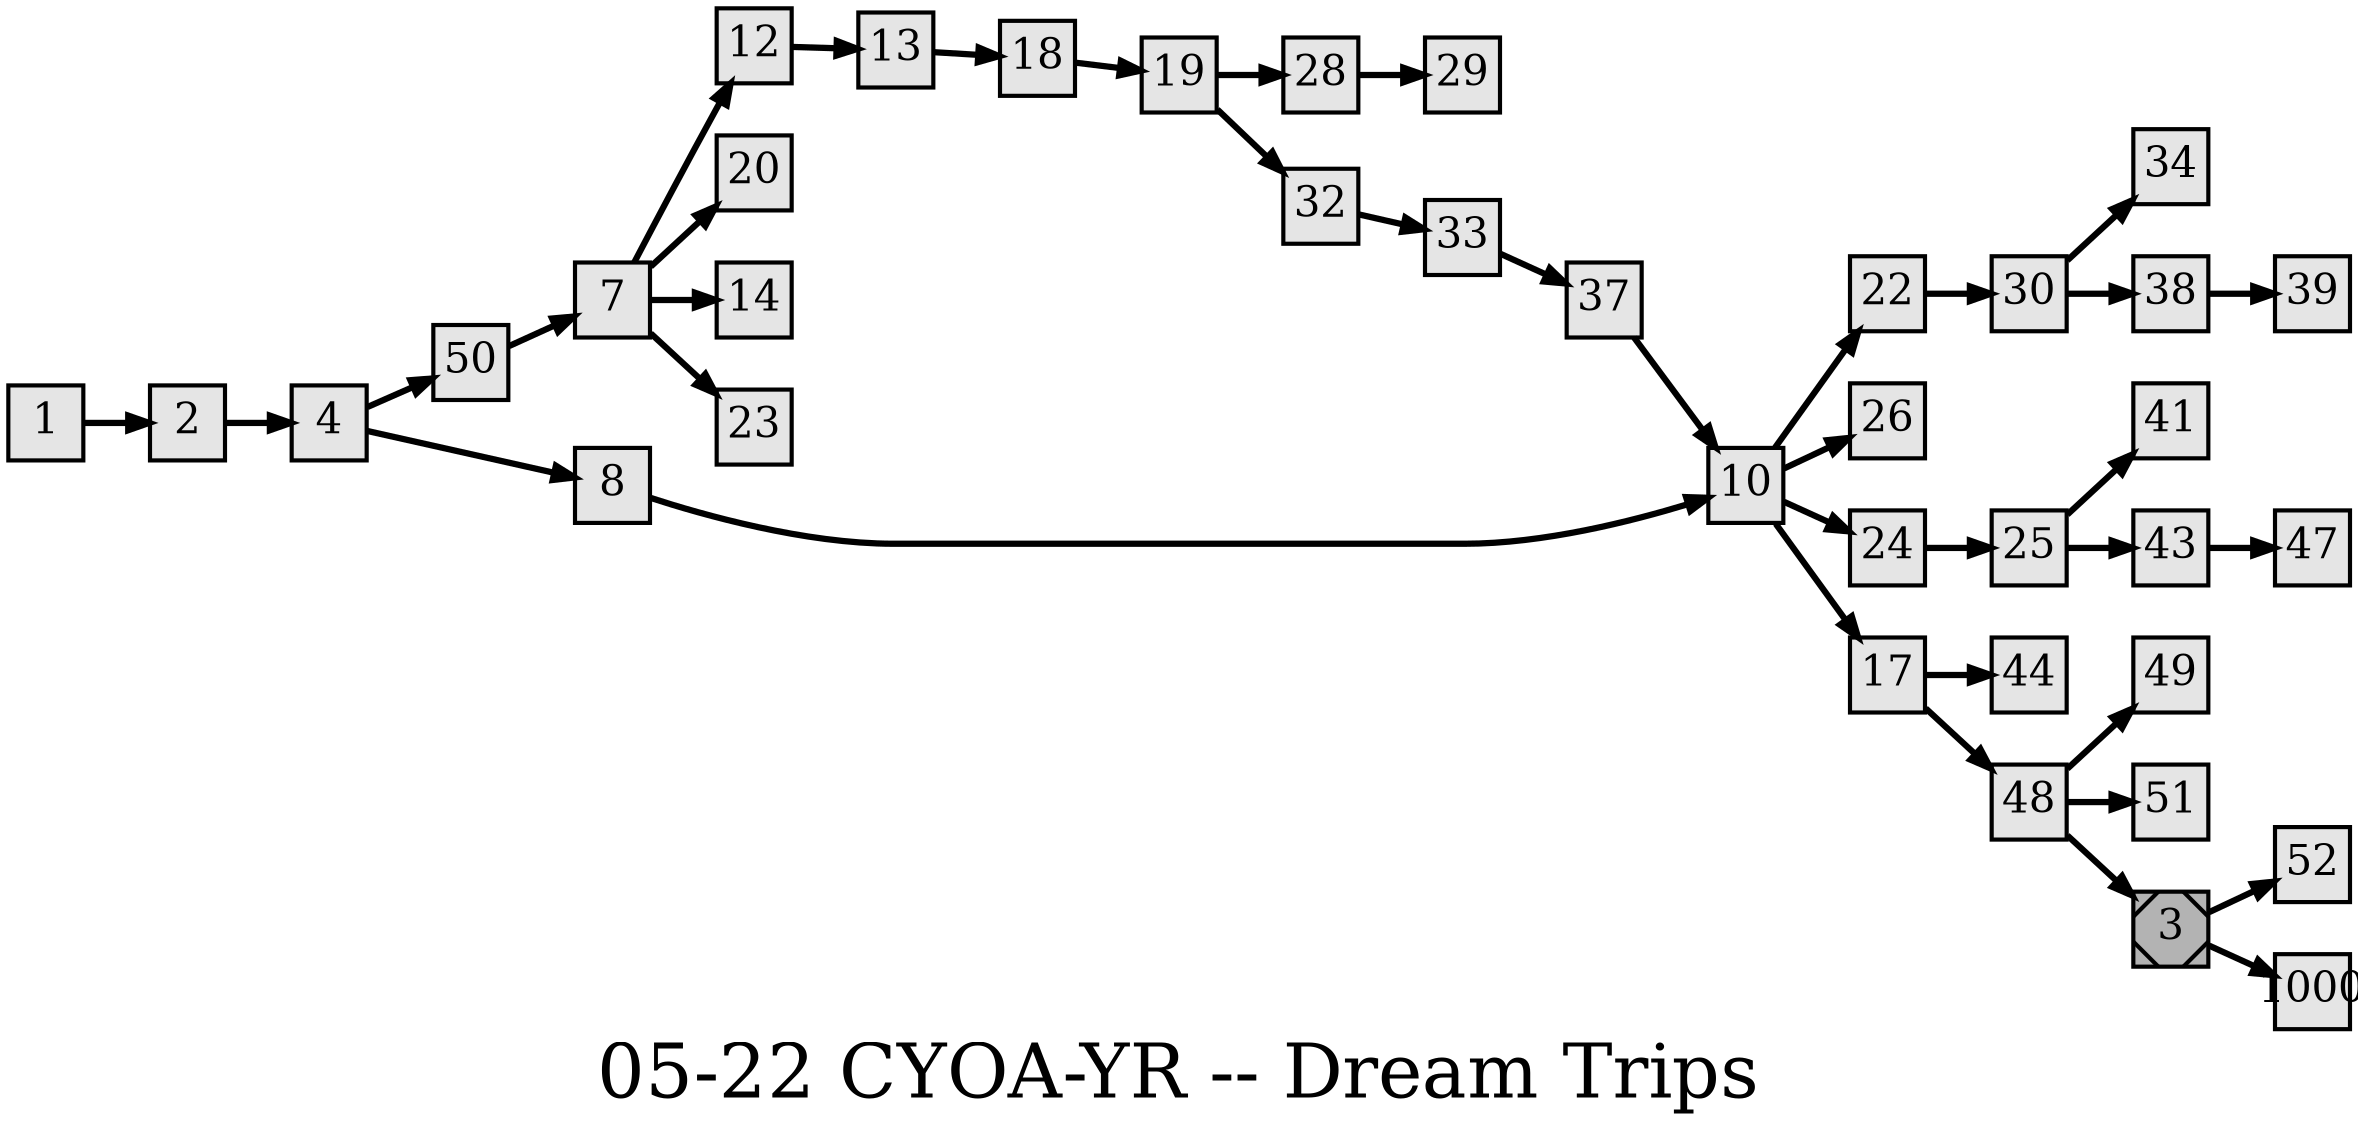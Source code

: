 digraph g{
  graph [ label="05-22 CYOA-YR -- Dream Trips" rankdir=LR, ordering=out, fontsize=36, nodesep="0.35", ranksep="0.45"];
  node  [shape=rect, penwidth=2, fontsize=20, style=filled, fillcolor=grey90, margin="0,0", labelfloat=true, regular=true, fixedsize=true];
  edge  [labelfloat=true, penwidth=3, fontsize=12];

  1 -> 2;
  2 -> 4;
  3 -> 52;
  3 -> 1000;
  3	[ xlabel="E", shape=Msquare, fontsize=20, fillcolor=grey70, xlabel="" ];
  4 -> 50;
  4 -> 8;
  7 -> 12;
  7 -> 20;
  7 -> 14;
  7 -> 23;
  8 -> 10;
  10 -> 22;
  10 -> 26;
  10 -> 24;
  10 -> 17;
  12 -> 13;
  13 -> 18;
  17 -> 44;
  17 -> 48;
  18 -> 19;
  19 -> 28;
  19 -> 32;
  22 -> 30;
  24 -> 25;
  25 -> 41;
  25 -> 43;
  28 -> 29;
  30 -> 34;
  30 -> 38;
  32 -> 33;
  33 -> 37;
  37 -> 10;
  38 -> 39;
  43 -> 47;
  48 -> 49;
  48 -> 51;
  48 -> 3;
  50 -> 7;
}

